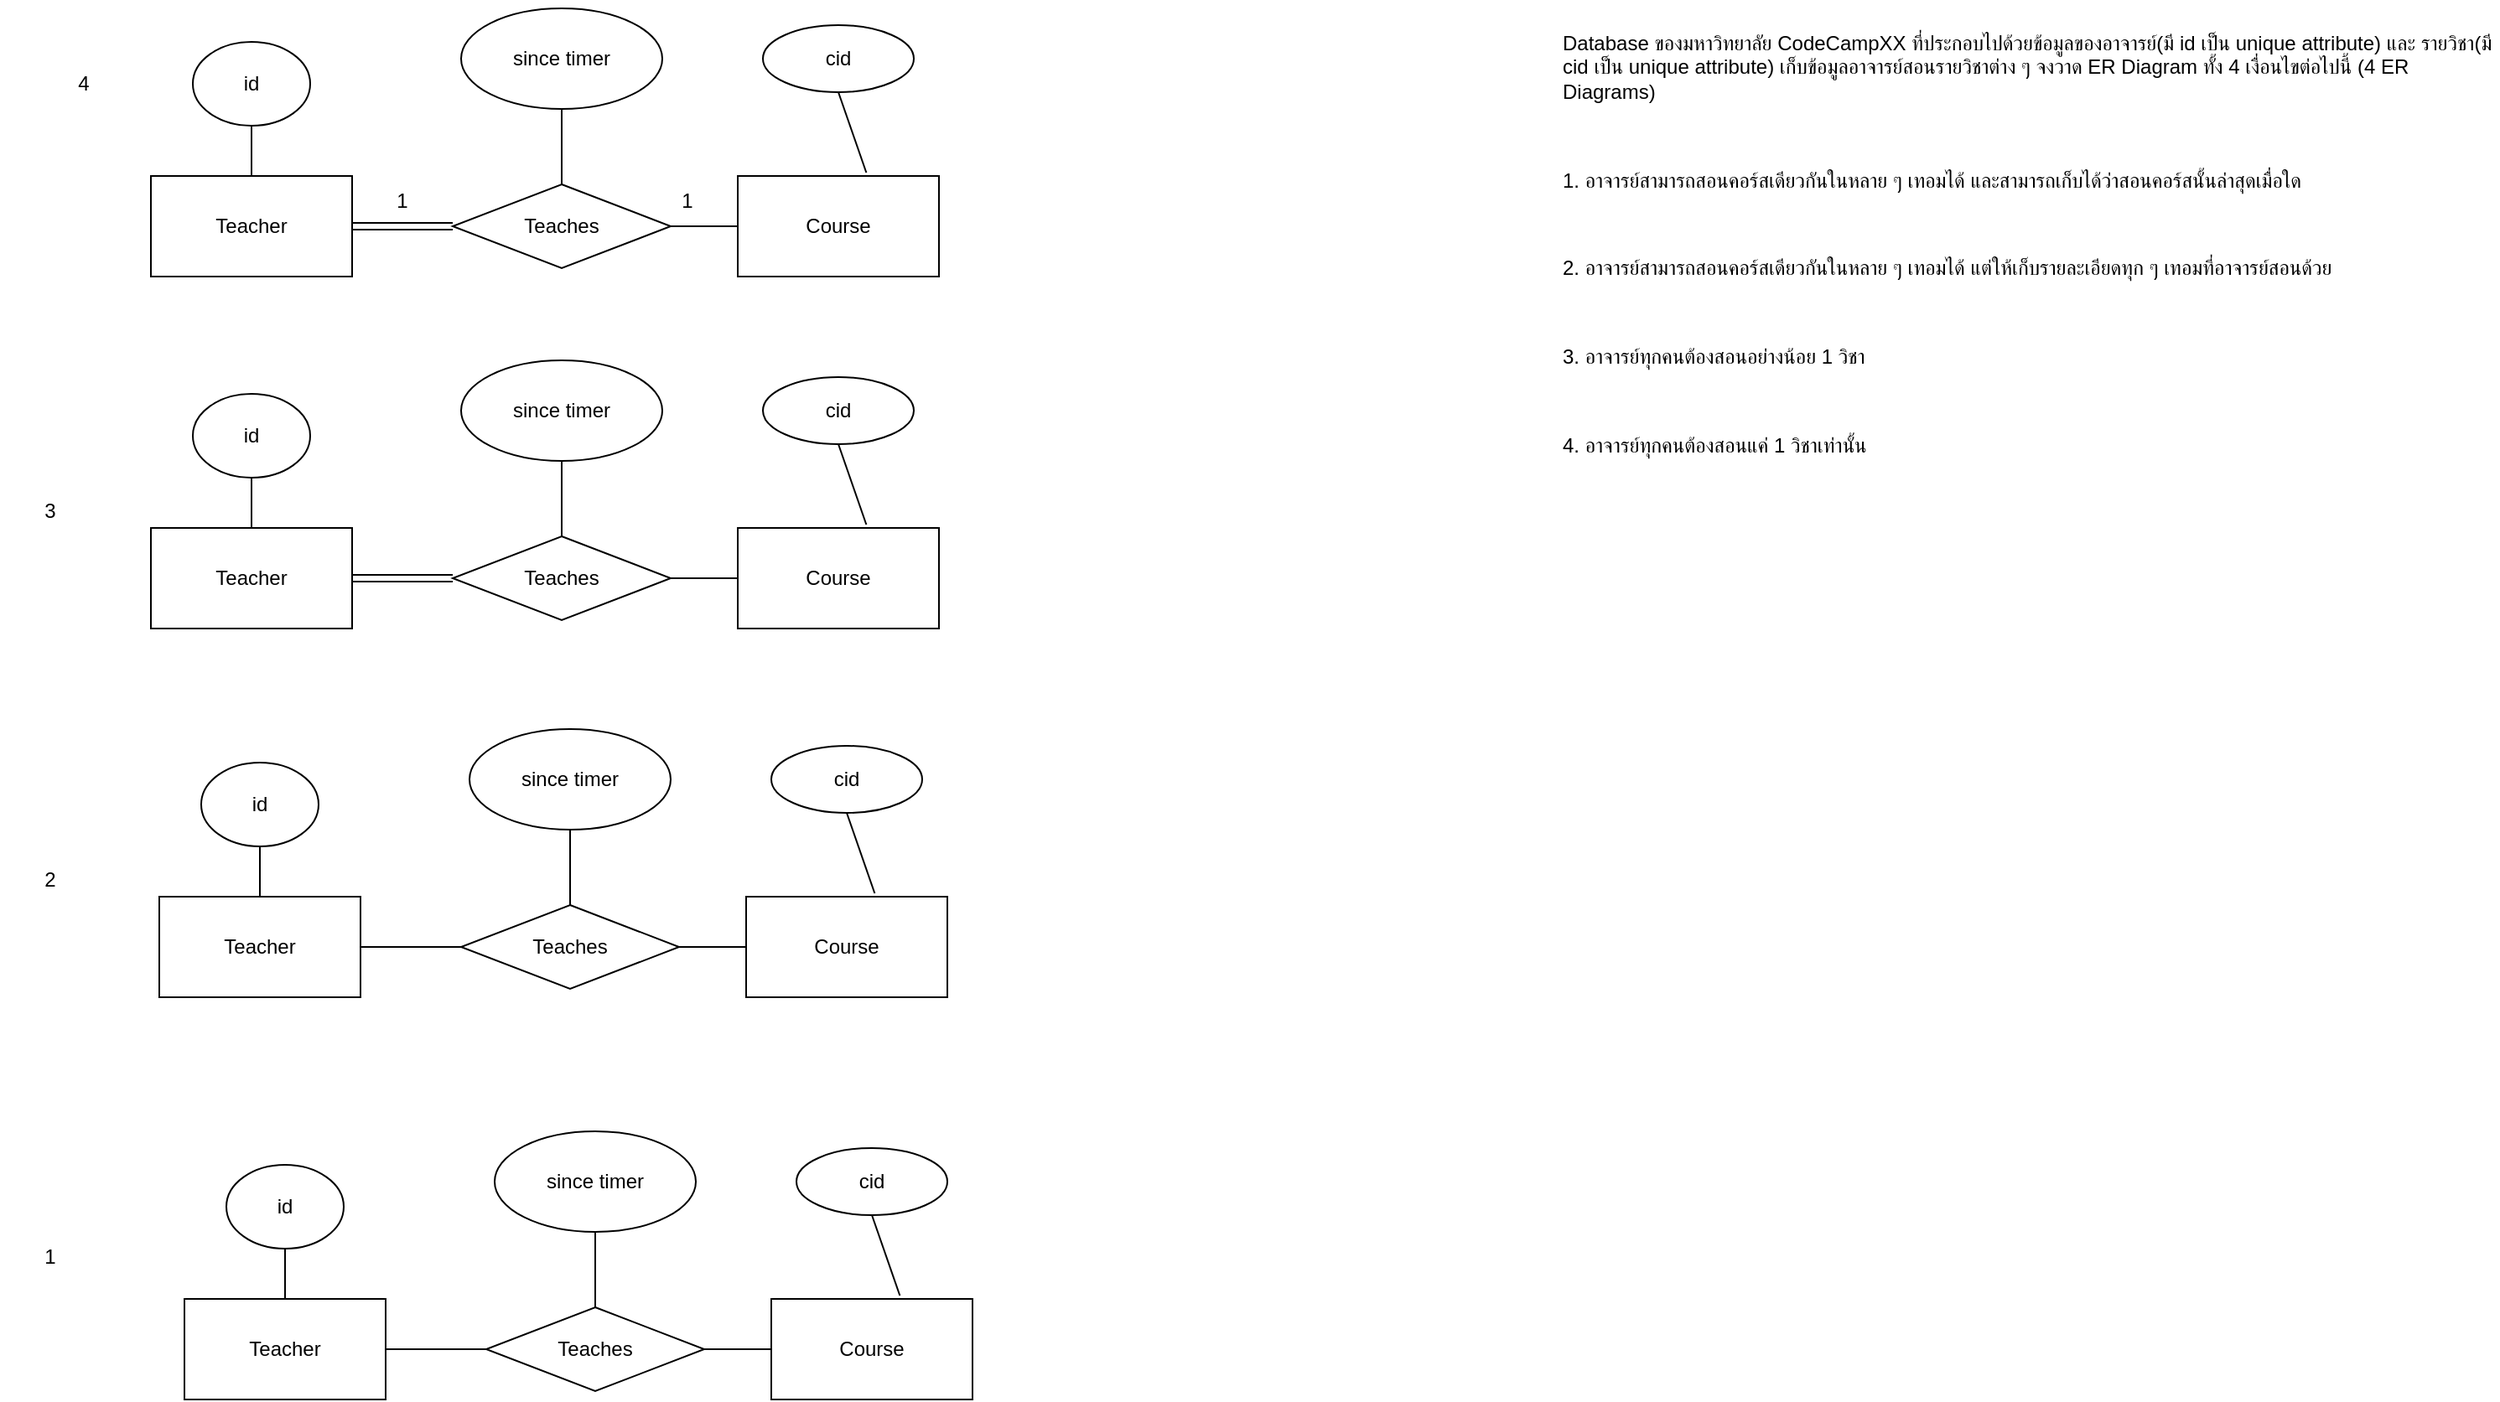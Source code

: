 <mxfile>
    <diagram id="edRQZ1CSrcCKt-ubTA8P" name="Page-1">
        <mxGraphModel dx="568" dy="-347" grid="1" gridSize="10" guides="1" tooltips="1" connect="1" arrows="1" fold="1" page="1" pageScale="1" pageWidth="850" pageHeight="1100" math="0" shadow="0">
            <root>
                <mxCell id="0"/>
                <mxCell id="1" parent="0"/>
                <mxCell id="2" value="Teacher" style="rounded=0;whiteSpace=wrap;html=1;" vertex="1" parent="1">
                    <mxGeometry x="150" y="1380" width="120" height="60" as="geometry"/>
                </mxCell>
                <mxCell id="3" value="Course" style="rounded=0;whiteSpace=wrap;html=1;" vertex="1" parent="1">
                    <mxGeometry x="500" y="1380" width="120" height="60" as="geometry"/>
                </mxCell>
                <mxCell id="4" value="Teaches" style="rhombus;whiteSpace=wrap;html=1;" vertex="1" parent="1">
                    <mxGeometry x="330" y="1385" width="130" height="50" as="geometry"/>
                </mxCell>
                <mxCell id="5" value="" style="endArrow=none;html=1;exitX=1;exitY=0.5;exitDx=0;exitDy=0;entryX=0;entryY=0.5;entryDx=0;entryDy=0;" edge="1" parent="1" source="4" target="3">
                    <mxGeometry width="50" height="50" relative="1" as="geometry">
                        <mxPoint x="430" y="1300" as="sourcePoint"/>
                        <mxPoint x="480" y="1250" as="targetPoint"/>
                    </mxGeometry>
                </mxCell>
                <mxCell id="12" value="cid" style="ellipse;whiteSpace=wrap;html=1;" vertex="1" parent="1">
                    <mxGeometry x="515" y="1290" width="90" height="40" as="geometry"/>
                </mxCell>
                <mxCell id="13" value="id" style="ellipse;whiteSpace=wrap;html=1;" vertex="1" parent="1">
                    <mxGeometry x="175" y="1300" width="70" height="50" as="geometry"/>
                </mxCell>
                <mxCell id="14" value="since timer" style="ellipse;whiteSpace=wrap;html=1;" vertex="1" parent="1">
                    <mxGeometry x="335" y="1280" width="120" height="60" as="geometry"/>
                </mxCell>
                <mxCell id="16" value="" style="shape=link;html=1;exitX=1;exitY=0.5;exitDx=0;exitDy=0;entryX=0;entryY=0.5;entryDx=0;entryDy=0;" edge="1" parent="1" source="2" target="4">
                    <mxGeometry width="100" relative="1" as="geometry">
                        <mxPoint x="370" y="1300" as="sourcePoint"/>
                        <mxPoint x="470" y="1300" as="targetPoint"/>
                    </mxGeometry>
                </mxCell>
                <mxCell id="17" value="1" style="text;html=1;strokeColor=none;fillColor=none;align=center;verticalAlign=middle;whiteSpace=wrap;rounded=0;" vertex="1" parent="1">
                    <mxGeometry x="270" y="1380" width="60" height="30" as="geometry"/>
                </mxCell>
                <mxCell id="18" value="1" style="text;html=1;strokeColor=none;fillColor=none;align=center;verticalAlign=middle;whiteSpace=wrap;rounded=0;" vertex="1" parent="1">
                    <mxGeometry x="440" y="1380" width="60" height="30" as="geometry"/>
                </mxCell>
                <mxCell id="19" value="" style="endArrow=none;html=1;entryX=0.5;entryY=1;entryDx=0;entryDy=0;exitX=0.5;exitY=0;exitDx=0;exitDy=0;" edge="1" parent="1" source="2" target="13">
                    <mxGeometry width="50" height="50" relative="1" as="geometry">
                        <mxPoint x="150" y="1380" as="sourcePoint"/>
                        <mxPoint x="350" y="1280" as="targetPoint"/>
                    </mxGeometry>
                </mxCell>
                <mxCell id="20" value="" style="endArrow=none;html=1;entryX=0.5;entryY=0;entryDx=0;entryDy=0;exitX=0.5;exitY=1;exitDx=0;exitDy=0;" edge="1" parent="1" source="14" target="4">
                    <mxGeometry width="50" height="50" relative="1" as="geometry">
                        <mxPoint x="300" y="1570" as="sourcePoint"/>
                        <mxPoint x="350" y="1520" as="targetPoint"/>
                    </mxGeometry>
                </mxCell>
                <mxCell id="21" value="" style="endArrow=none;html=1;entryX=0.639;entryY=-0.033;entryDx=0;entryDy=0;exitX=0.5;exitY=1;exitDx=0;exitDy=0;entryPerimeter=0;" edge="1" parent="1" source="12" target="3">
                    <mxGeometry width="50" height="50" relative="1" as="geometry">
                        <mxPoint x="623" y="1334" as="sourcePoint"/>
                        <mxPoint x="350" y="1520" as="targetPoint"/>
                    </mxGeometry>
                </mxCell>
                <mxCell id="22" value="Teacher" style="rounded=0;whiteSpace=wrap;html=1;" vertex="1" parent="1">
                    <mxGeometry x="150" y="1590" width="120" height="60" as="geometry"/>
                </mxCell>
                <mxCell id="23" value="Course" style="rounded=0;whiteSpace=wrap;html=1;" vertex="1" parent="1">
                    <mxGeometry x="500" y="1590" width="120" height="60" as="geometry"/>
                </mxCell>
                <mxCell id="24" value="Teaches" style="rhombus;whiteSpace=wrap;html=1;" vertex="1" parent="1">
                    <mxGeometry x="330" y="1595" width="130" height="50" as="geometry"/>
                </mxCell>
                <mxCell id="25" value="" style="endArrow=none;html=1;exitX=1;exitY=0.5;exitDx=0;exitDy=0;entryX=0;entryY=0.5;entryDx=0;entryDy=0;" edge="1" parent="1" source="24" target="23">
                    <mxGeometry width="50" height="50" relative="1" as="geometry">
                        <mxPoint x="430" y="1510" as="sourcePoint"/>
                        <mxPoint x="480" y="1460" as="targetPoint"/>
                    </mxGeometry>
                </mxCell>
                <mxCell id="26" value="cid" style="ellipse;whiteSpace=wrap;html=1;" vertex="1" parent="1">
                    <mxGeometry x="515" y="1500" width="90" height="40" as="geometry"/>
                </mxCell>
                <mxCell id="27" value="id" style="ellipse;whiteSpace=wrap;html=1;" vertex="1" parent="1">
                    <mxGeometry x="175" y="1510" width="70" height="50" as="geometry"/>
                </mxCell>
                <mxCell id="28" value="since timer" style="ellipse;whiteSpace=wrap;html=1;" vertex="1" parent="1">
                    <mxGeometry x="335" y="1490" width="120" height="60" as="geometry"/>
                </mxCell>
                <mxCell id="29" value="" style="shape=link;html=1;exitX=1;exitY=0.5;exitDx=0;exitDy=0;entryX=0;entryY=0.5;entryDx=0;entryDy=0;" edge="1" parent="1" source="22" target="24">
                    <mxGeometry width="100" relative="1" as="geometry">
                        <mxPoint x="370" y="1510" as="sourcePoint"/>
                        <mxPoint x="470" y="1510" as="targetPoint"/>
                    </mxGeometry>
                </mxCell>
                <mxCell id="32" value="" style="endArrow=none;html=1;entryX=0.5;entryY=1;entryDx=0;entryDy=0;exitX=0.5;exitY=0;exitDx=0;exitDy=0;" edge="1" parent="1" source="22" target="27">
                    <mxGeometry width="50" height="50" relative="1" as="geometry">
                        <mxPoint x="150" y="1590" as="sourcePoint"/>
                        <mxPoint x="350" y="1490" as="targetPoint"/>
                    </mxGeometry>
                </mxCell>
                <mxCell id="33" value="" style="endArrow=none;html=1;entryX=0.5;entryY=0;entryDx=0;entryDy=0;exitX=0.5;exitY=1;exitDx=0;exitDy=0;" edge="1" parent="1" source="28" target="24">
                    <mxGeometry width="50" height="50" relative="1" as="geometry">
                        <mxPoint x="300" y="1780" as="sourcePoint"/>
                        <mxPoint x="350" y="1730" as="targetPoint"/>
                    </mxGeometry>
                </mxCell>
                <mxCell id="34" value="" style="endArrow=none;html=1;entryX=0.639;entryY=-0.033;entryDx=0;entryDy=0;exitX=0.5;exitY=1;exitDx=0;exitDy=0;entryPerimeter=0;" edge="1" parent="1" source="26" target="23">
                    <mxGeometry width="50" height="50" relative="1" as="geometry">
                        <mxPoint x="623" y="1544" as="sourcePoint"/>
                        <mxPoint x="350" y="1730" as="targetPoint"/>
                    </mxGeometry>
                </mxCell>
                <mxCell id="35" value="Teacher" style="rounded=0;whiteSpace=wrap;html=1;" vertex="1" parent="1">
                    <mxGeometry x="155" y="1810" width="120" height="60" as="geometry"/>
                </mxCell>
                <mxCell id="36" value="Course" style="rounded=0;whiteSpace=wrap;html=1;" vertex="1" parent="1">
                    <mxGeometry x="505" y="1810" width="120" height="60" as="geometry"/>
                </mxCell>
                <mxCell id="37" value="Teaches" style="rhombus;whiteSpace=wrap;html=1;" vertex="1" parent="1">
                    <mxGeometry x="335" y="1815" width="130" height="50" as="geometry"/>
                </mxCell>
                <mxCell id="38" value="" style="endArrow=none;html=1;exitX=1;exitY=0.5;exitDx=0;exitDy=0;entryX=0;entryY=0.5;entryDx=0;entryDy=0;" edge="1" parent="1" source="37" target="36">
                    <mxGeometry width="50" height="50" relative="1" as="geometry">
                        <mxPoint x="435" y="1730" as="sourcePoint"/>
                        <mxPoint x="485" y="1680" as="targetPoint"/>
                    </mxGeometry>
                </mxCell>
                <mxCell id="39" value="cid" style="ellipse;whiteSpace=wrap;html=1;" vertex="1" parent="1">
                    <mxGeometry x="520" y="1720" width="90" height="40" as="geometry"/>
                </mxCell>
                <mxCell id="40" value="id" style="ellipse;whiteSpace=wrap;html=1;" vertex="1" parent="1">
                    <mxGeometry x="180" y="1730" width="70" height="50" as="geometry"/>
                </mxCell>
                <mxCell id="41" value="since timer" style="ellipse;whiteSpace=wrap;html=1;" vertex="1" parent="1">
                    <mxGeometry x="340" y="1710" width="120" height="60" as="geometry"/>
                </mxCell>
                <mxCell id="43" value="" style="endArrow=none;html=1;entryX=0.5;entryY=1;entryDx=0;entryDy=0;exitX=0.5;exitY=0;exitDx=0;exitDy=0;" edge="1" parent="1" source="35" target="40">
                    <mxGeometry width="50" height="50" relative="1" as="geometry">
                        <mxPoint x="155" y="1810" as="sourcePoint"/>
                        <mxPoint x="355" y="1710" as="targetPoint"/>
                    </mxGeometry>
                </mxCell>
                <mxCell id="44" value="" style="endArrow=none;html=1;entryX=0.5;entryY=0;entryDx=0;entryDy=0;exitX=0.5;exitY=1;exitDx=0;exitDy=0;" edge="1" parent="1" source="41" target="37">
                    <mxGeometry width="50" height="50" relative="1" as="geometry">
                        <mxPoint x="305" y="2000" as="sourcePoint"/>
                        <mxPoint x="355" y="1950" as="targetPoint"/>
                    </mxGeometry>
                </mxCell>
                <mxCell id="45" value="" style="endArrow=none;html=1;entryX=0.639;entryY=-0.033;entryDx=0;entryDy=0;exitX=0.5;exitY=1;exitDx=0;exitDy=0;entryPerimeter=0;" edge="1" parent="1" source="39" target="36">
                    <mxGeometry width="50" height="50" relative="1" as="geometry">
                        <mxPoint x="628" y="1764" as="sourcePoint"/>
                        <mxPoint x="355" y="1950" as="targetPoint"/>
                    </mxGeometry>
                </mxCell>
                <mxCell id="46" value="Teacher" style="rounded=0;whiteSpace=wrap;html=1;" vertex="1" parent="1">
                    <mxGeometry x="170" y="2050" width="120" height="60" as="geometry"/>
                </mxCell>
                <mxCell id="47" value="Course" style="rounded=0;whiteSpace=wrap;html=1;" vertex="1" parent="1">
                    <mxGeometry x="520" y="2050" width="120" height="60" as="geometry"/>
                </mxCell>
                <mxCell id="48" value="Teaches" style="rhombus;whiteSpace=wrap;html=1;" vertex="1" parent="1">
                    <mxGeometry x="350" y="2055" width="130" height="50" as="geometry"/>
                </mxCell>
                <mxCell id="49" value="" style="endArrow=none;html=1;exitX=1;exitY=0.5;exitDx=0;exitDy=0;entryX=0;entryY=0.5;entryDx=0;entryDy=0;" edge="1" parent="1" source="48" target="47">
                    <mxGeometry width="50" height="50" relative="1" as="geometry">
                        <mxPoint x="450" y="1970" as="sourcePoint"/>
                        <mxPoint x="500" y="1920" as="targetPoint"/>
                    </mxGeometry>
                </mxCell>
                <mxCell id="50" value="cid" style="ellipse;whiteSpace=wrap;html=1;" vertex="1" parent="1">
                    <mxGeometry x="535" y="1960" width="90" height="40" as="geometry"/>
                </mxCell>
                <mxCell id="51" value="id" style="ellipse;whiteSpace=wrap;html=1;" vertex="1" parent="1">
                    <mxGeometry x="195" y="1970" width="70" height="50" as="geometry"/>
                </mxCell>
                <mxCell id="52" value="since timer" style="ellipse;whiteSpace=wrap;html=1;" vertex="1" parent="1">
                    <mxGeometry x="355" y="1950" width="120" height="60" as="geometry"/>
                </mxCell>
                <mxCell id="54" value="" style="endArrow=none;html=1;entryX=0.5;entryY=1;entryDx=0;entryDy=0;exitX=0.5;exitY=0;exitDx=0;exitDy=0;" edge="1" parent="1" source="46" target="51">
                    <mxGeometry width="50" height="50" relative="1" as="geometry">
                        <mxPoint x="170" y="2050" as="sourcePoint"/>
                        <mxPoint x="370" y="1950" as="targetPoint"/>
                    </mxGeometry>
                </mxCell>
                <mxCell id="55" value="" style="endArrow=none;html=1;entryX=0.5;entryY=0;entryDx=0;entryDy=0;exitX=0.5;exitY=1;exitDx=0;exitDy=0;" edge="1" parent="1" source="52" target="48">
                    <mxGeometry width="50" height="50" relative="1" as="geometry">
                        <mxPoint x="320" y="2240" as="sourcePoint"/>
                        <mxPoint x="370" y="2190" as="targetPoint"/>
                    </mxGeometry>
                </mxCell>
                <mxCell id="56" value="" style="endArrow=none;html=1;entryX=0.639;entryY=-0.033;entryDx=0;entryDy=0;exitX=0.5;exitY=1;exitDx=0;exitDy=0;entryPerimeter=0;" edge="1" parent="1" source="50" target="47">
                    <mxGeometry width="50" height="50" relative="1" as="geometry">
                        <mxPoint x="643" y="2004" as="sourcePoint"/>
                        <mxPoint x="370" y="2190" as="targetPoint"/>
                    </mxGeometry>
                </mxCell>
                <mxCell id="57" value="" style="endArrow=none;html=1;exitX=0;exitY=0.5;exitDx=0;exitDy=0;entryX=1;entryY=0.5;entryDx=0;entryDy=0;" edge="1" parent="1" source="37" target="35">
                    <mxGeometry width="50" height="50" relative="1" as="geometry">
                        <mxPoint x="380" y="1730" as="sourcePoint"/>
                        <mxPoint x="430" y="1680" as="targetPoint"/>
                    </mxGeometry>
                </mxCell>
                <mxCell id="58" value="" style="endArrow=none;html=1;exitX=0;exitY=0.5;exitDx=0;exitDy=0;entryX=1;entryY=0.5;entryDx=0;entryDy=0;" edge="1" parent="1" source="48" target="46">
                    <mxGeometry width="50" height="50" relative="1" as="geometry">
                        <mxPoint x="380" y="1730" as="sourcePoint"/>
                        <mxPoint x="430" y="1680" as="targetPoint"/>
                    </mxGeometry>
                </mxCell>
                <mxCell id="59" value="&lt;p class=&quot;p1&quot;&gt;&lt;span style=&quot;background-color: initial;&quot; class=&quot;s3&quot;&gt;Database &lt;/span&gt;&lt;span style=&quot;background-color: initial;&quot; class=&quot;s2&quot;&gt;ของมหาวิทยาลัย&lt;/span&gt;&lt;span style=&quot;background-color: initial;&quot; class=&quot;s3&quot;&gt; CodeCampXX &lt;/span&gt;&lt;span style=&quot;background-color: initial;&quot; class=&quot;s2&quot;&gt;ที่ประกอบไปด้วยข้อมูลของอาจารย์&lt;/span&gt;&lt;span style=&quot;background-color: initial;&quot; class=&quot;s3&quot;&gt;(&lt;/span&gt;&lt;span style=&quot;background-color: initial;&quot; class=&quot;s2&quot;&gt;มี&lt;/span&gt;&lt;span style=&quot;background-color: initial;&quot; class=&quot;s3&quot;&gt; id &lt;/span&gt;&lt;span style=&quot;background-color: initial;&quot; class=&quot;s2&quot;&gt;เป็น&lt;/span&gt;&lt;span style=&quot;background-color: initial;&quot; class=&quot;s3&quot;&gt; unique attribute) &lt;/span&gt;&lt;span style=&quot;background-color: initial;&quot; class=&quot;s2&quot;&gt;และ&lt;/span&gt;&lt;span style=&quot;background-color: initial;&quot; class=&quot;s3&quot;&gt; &lt;/span&gt;&lt;span style=&quot;background-color: initial;&quot; class=&quot;s2&quot;&gt;รายวิชา&lt;/span&gt;&lt;span style=&quot;background-color: initial;&quot; class=&quot;s3&quot;&gt;(&lt;/span&gt;&lt;span style=&quot;background-color: initial;&quot; class=&quot;s2&quot;&gt;มี&lt;/span&gt;&lt;span style=&quot;background-color: initial;&quot; class=&quot;s3&quot;&gt; cid &lt;/span&gt;&lt;span style=&quot;background-color: initial;&quot; class=&quot;s2&quot;&gt;เป็น&lt;/span&gt;&lt;span style=&quot;background-color: initial;&quot; class=&quot;s3&quot;&gt; unique attribute) &lt;/span&gt;&lt;span style=&quot;background-color: initial;&quot; class=&quot;s2&quot;&gt;เก็บข้อมูลอาจารย์สอนรายวิชาต่าง&lt;/span&gt;&lt;span style=&quot;background-color: initial;&quot; class=&quot;s3&quot;&gt; &lt;/span&gt;&lt;span style=&quot;background-color: initial;&quot; class=&quot;s2&quot;&gt;ๆ&lt;/span&gt;&lt;span style=&quot;background-color: initial;&quot; class=&quot;s3&quot;&gt; &lt;/span&gt;&lt;span style=&quot;background-color: initial;&quot; class=&quot;s2&quot;&gt;จงวาด&lt;/span&gt;&lt;span style=&quot;background-color: initial;&quot; class=&quot;s3&quot;&gt; ER Diagram &lt;/span&gt;&lt;span style=&quot;background-color: initial;&quot; class=&quot;s2&quot;&gt;ทั้ง&lt;/span&gt;&lt;span style=&quot;background-color: initial;&quot; class=&quot;s3&quot;&gt; 4 &lt;/span&gt;&lt;span style=&quot;background-color: initial;&quot; class=&quot;s2&quot;&gt;เงื่อนไขต่อไปนี้&lt;/span&gt;&lt;span style=&quot;background-color: initial;&quot; class=&quot;s3&quot;&gt; (4 ER Diagrams)&lt;/span&gt;&lt;/p&gt;&lt;br&gt;&lt;p class=&quot;p2&quot;&gt;&lt;span class=&quot;s3&quot;&gt;1. &lt;/span&gt;&lt;span class=&quot;s2&quot;&gt;อาจารย์สามารถสอนคอร์สเดียวกันในหลาย&lt;/span&gt;&lt;span class=&quot;s3&quot;&gt; &lt;/span&gt;&lt;span class=&quot;s2&quot;&gt;ๆ&lt;/span&gt;&lt;span class=&quot;s3&quot;&gt; &lt;/span&gt;&lt;span class=&quot;s2&quot;&gt;เทอมได้&lt;/span&gt;&lt;span class=&quot;s3&quot;&gt; &lt;/span&gt;&lt;span class=&quot;s2&quot;&gt;และสามารถเก็บได้ว่าสอนคอร์สนั้นล่าสุดเมื่อใด&lt;/span&gt;&lt;/p&gt;&lt;br&gt;&lt;p class=&quot;p2&quot;&gt;&lt;span class=&quot;s3&quot;&gt;2. &lt;/span&gt;&lt;span class=&quot;s2&quot;&gt;อาจารย์สามารถสอนคอร์สเดียวกันในหลาย&lt;/span&gt;&lt;span class=&quot;s3&quot;&gt; &lt;/span&gt;&lt;span class=&quot;s2&quot;&gt;ๆ&lt;/span&gt;&lt;span class=&quot;s3&quot;&gt; &lt;/span&gt;&lt;span class=&quot;s2&quot;&gt;เทอมได้&lt;/span&gt;&lt;span class=&quot;s3&quot;&gt; &lt;/span&gt;&lt;span class=&quot;s2&quot;&gt;แต่ให้เก็บรายละเอียดทุก&lt;/span&gt;&lt;span class=&quot;s3&quot;&gt; &lt;/span&gt;&lt;span class=&quot;s2&quot;&gt;ๆ&lt;/span&gt;&lt;span class=&quot;s3&quot;&gt; &lt;/span&gt;&lt;span class=&quot;s2&quot;&gt;เทอมที่อาจารย์สอนด้วย&lt;/span&gt;&lt;/p&gt;&lt;br&gt;&lt;p class=&quot;p2&quot;&gt;&lt;span class=&quot;s3&quot;&gt;3. &lt;/span&gt;&lt;span class=&quot;s2&quot;&gt;อาจารย์ทุกคนต้องสอนอย่างน้อย&lt;/span&gt;&lt;span class=&quot;s3&quot;&gt; 1 &lt;/span&gt;&lt;span class=&quot;s2&quot;&gt;วิชา&lt;/span&gt;&lt;/p&gt;&lt;br&gt;&lt;p class=&quot;p2&quot;&gt;&lt;span class=&quot;s3&quot;&gt;4. &lt;/span&gt;&lt;span class=&quot;s2&quot;&gt;อาจารย์ทุกคนต้องสอนแค่&lt;/span&gt;&lt;span class=&quot;s3&quot;&gt; 1 &lt;/span&gt;&lt;span class=&quot;s2&quot;&gt;วิชาเท่านั้น&lt;/span&gt;&lt;/p&gt;" style="text;whiteSpace=wrap;html=1;" vertex="1" parent="1">
                    <mxGeometry x="990" y="1275" width="560" height="370" as="geometry"/>
                </mxCell>
                <mxCell id="60" value="4" style="text;html=1;strokeColor=none;fillColor=none;align=center;verticalAlign=middle;whiteSpace=wrap;rounded=0;" vertex="1" parent="1">
                    <mxGeometry x="80" y="1310" width="60" height="30" as="geometry"/>
                </mxCell>
                <mxCell id="62" value="3" style="text;html=1;strokeColor=none;fillColor=none;align=center;verticalAlign=middle;whiteSpace=wrap;rounded=0;" vertex="1" parent="1">
                    <mxGeometry x="60" y="1565" width="60" height="30" as="geometry"/>
                </mxCell>
                <mxCell id="63" value="2" style="text;html=1;strokeColor=none;fillColor=none;align=center;verticalAlign=middle;whiteSpace=wrap;rounded=0;" vertex="1" parent="1">
                    <mxGeometry x="60" y="1785" width="60" height="30" as="geometry"/>
                </mxCell>
                <mxCell id="64" value="1" style="text;html=1;strokeColor=none;fillColor=none;align=center;verticalAlign=middle;whiteSpace=wrap;rounded=0;" vertex="1" parent="1">
                    <mxGeometry x="60" y="2010" width="60" height="30" as="geometry"/>
                </mxCell>
            </root>
        </mxGraphModel>
    </diagram>
</mxfile>
